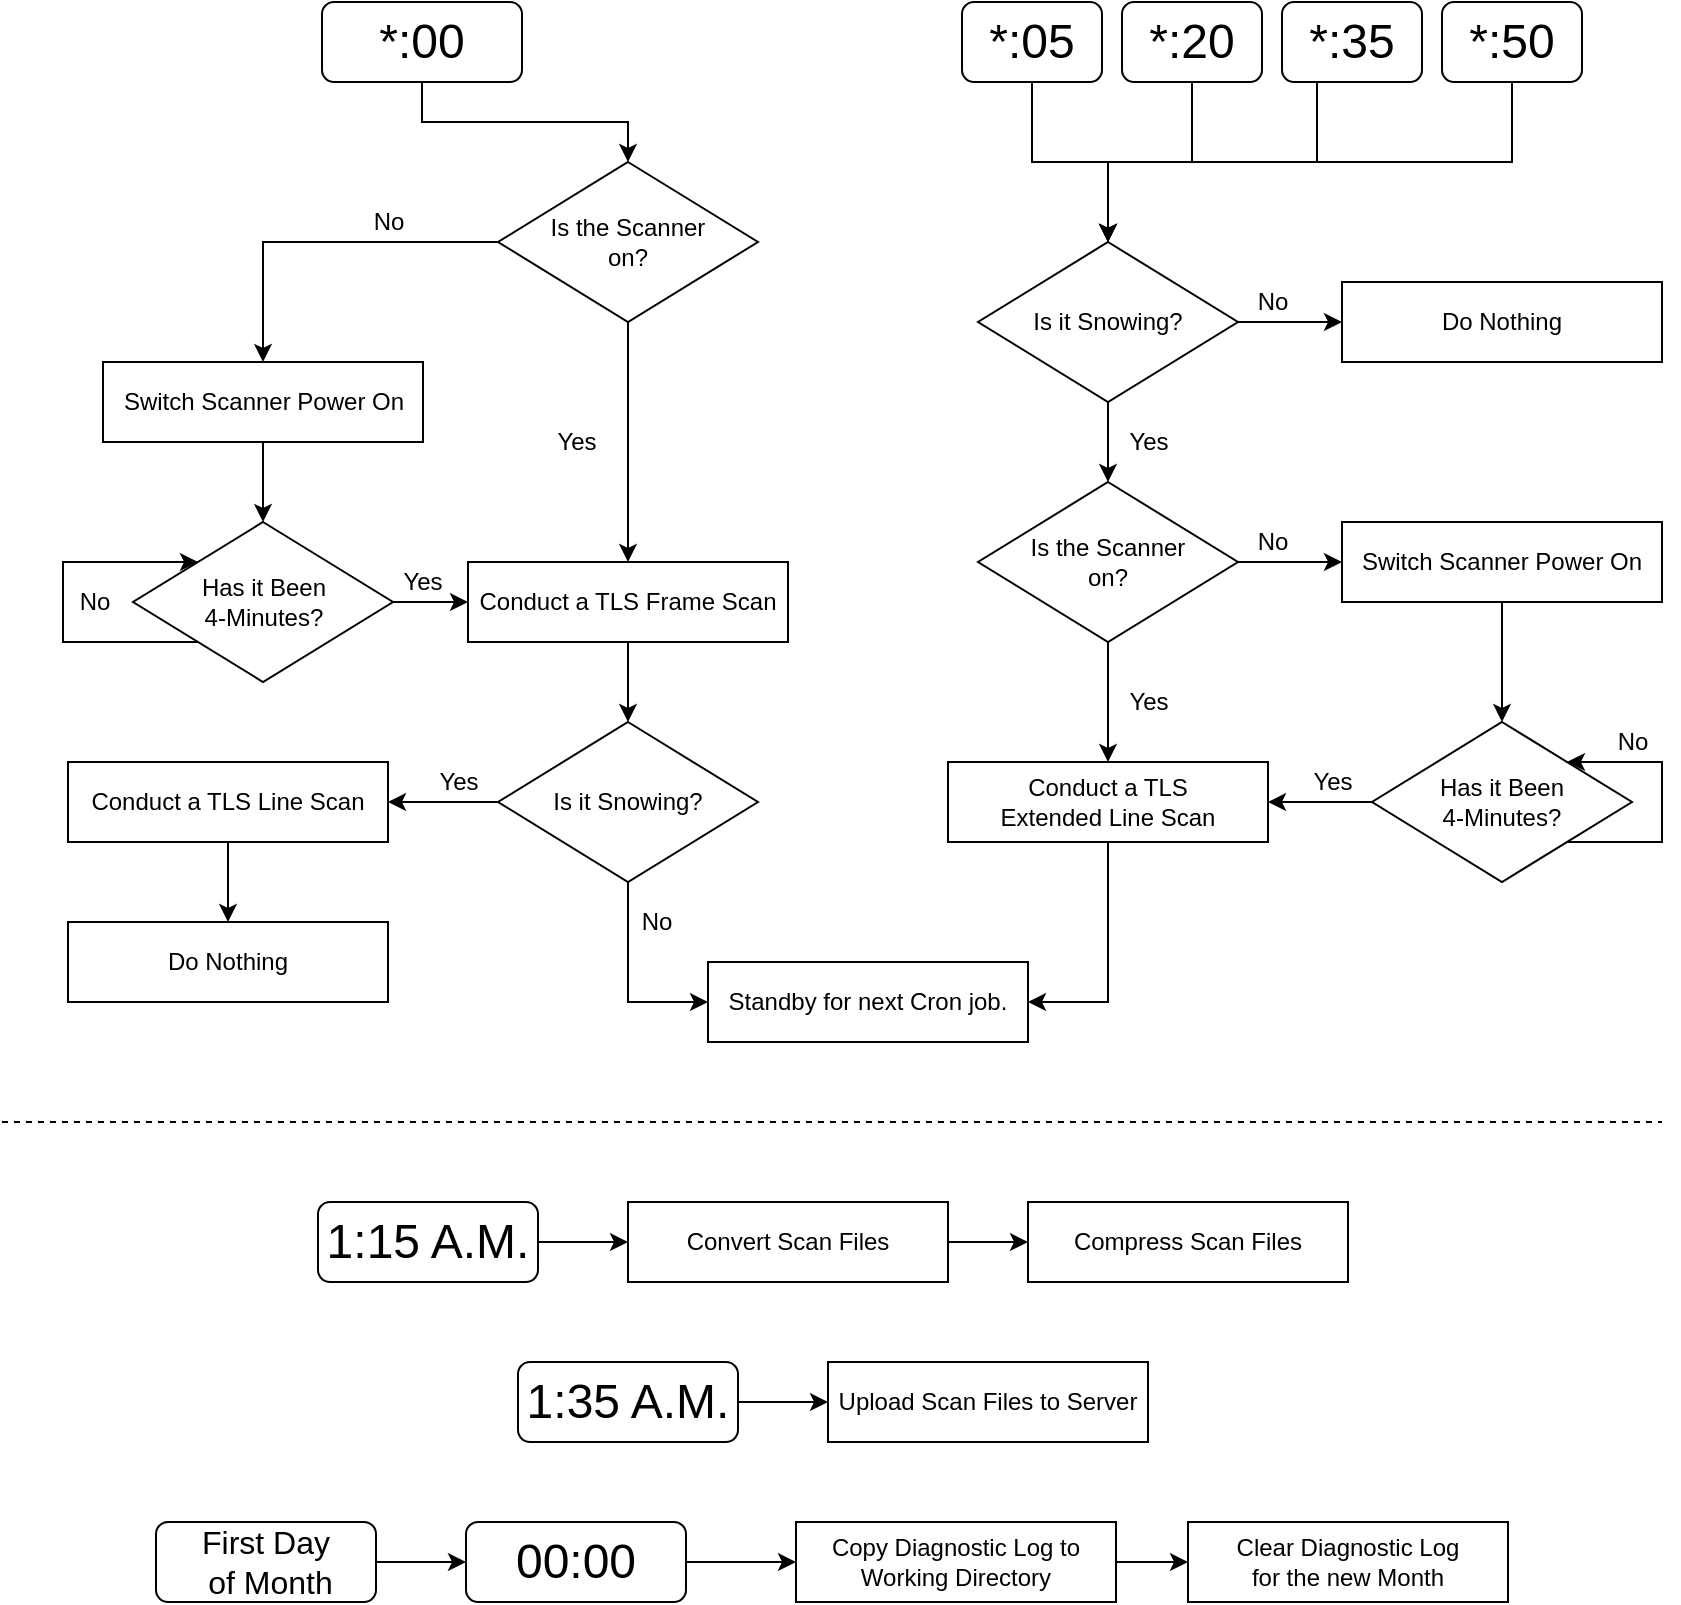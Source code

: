 <mxfile version="13.7.9" type="device"><diagram id="JXhve4u50TJ6cN_0paeC" name="Page-1"><mxGraphModel dx="1026" dy="604" grid="1" gridSize="10" guides="1" tooltips="1" connect="1" arrows="1" fold="1" page="1" pageScale="1" pageWidth="850" pageHeight="1100" math="0" shadow="0"><root><mxCell id="0"/><mxCell id="1" parent="0"/><mxCell id="2A_MfluEvFNBlBnWLSSi-3" style="edgeStyle=orthogonalEdgeStyle;rounded=0;orthogonalLoop=1;jettySize=auto;html=1;exitX=0.5;exitY=1;exitDx=0;exitDy=0;entryX=0.5;entryY=0;entryDx=0;entryDy=0;" edge="1" parent="1" source="W9MBcFnoy2ZgonDsD8il-1" target="2A_MfluEvFNBlBnWLSSi-2"><mxGeometry relative="1" as="geometry"/></mxCell><mxCell id="W9MBcFnoy2ZgonDsD8il-1" value="&lt;font style=&quot;font-size: 24px&quot;&gt;*:00&lt;/font&gt;" style="rounded=1;whiteSpace=wrap;html=1;" parent="1" vertex="1"><mxGeometry x="170" y="40" width="100" height="40" as="geometry"/></mxCell><mxCell id="2A_MfluEvFNBlBnWLSSi-5" style="edgeStyle=orthogonalEdgeStyle;rounded=0;orthogonalLoop=1;jettySize=auto;html=1;exitX=0.5;exitY=1;exitDx=0;exitDy=0;entryX=0.5;entryY=0;entryDx=0;entryDy=0;" edge="1" parent="1" source="W9MBcFnoy2ZgonDsD8il-2" target="W9MBcFnoy2ZgonDsD8il-5"><mxGeometry relative="1" as="geometry"/></mxCell><mxCell id="W9MBcFnoy2ZgonDsD8il-2" value="Switch Scanner Power On" style="rounded=0;whiteSpace=wrap;html=1;" parent="1" vertex="1"><mxGeometry x="60.5" y="220" width="160" height="40" as="geometry"/></mxCell><mxCell id="2A_MfluEvFNBlBnWLSSi-4" style="edgeStyle=orthogonalEdgeStyle;rounded=0;orthogonalLoop=1;jettySize=auto;html=1;exitX=1;exitY=0.5;exitDx=0;exitDy=0;entryX=0;entryY=0.5;entryDx=0;entryDy=0;" edge="1" parent="1" source="W9MBcFnoy2ZgonDsD8il-5" target="W9MBcFnoy2ZgonDsD8il-12"><mxGeometry relative="1" as="geometry"/></mxCell><mxCell id="W9MBcFnoy2ZgonDsD8il-5" value="Has it Been&lt;br&gt;4-Minutes?" style="rhombus;whiteSpace=wrap;html=1;" parent="1" vertex="1"><mxGeometry x="75.5" y="300" width="130" height="80" as="geometry"/></mxCell><mxCell id="W9MBcFnoy2ZgonDsD8il-9" value="No" style="text;html=1;align=center;verticalAlign=middle;resizable=0;points=[];autosize=1;" parent="1" vertex="1"><mxGeometry x="40.5" y="330" width="30" height="20" as="geometry"/></mxCell><mxCell id="W9MBcFnoy2ZgonDsD8il-10" style="edgeStyle=orthogonalEdgeStyle;rounded=0;orthogonalLoop=1;jettySize=auto;html=1;exitX=0;exitY=1;exitDx=0;exitDy=0;entryX=0;entryY=0;entryDx=0;entryDy=0;" parent="1" source="W9MBcFnoy2ZgonDsD8il-5" target="W9MBcFnoy2ZgonDsD8il-5" edge="1"><mxGeometry relative="1" as="geometry"><Array as="points"><mxPoint x="40.5" y="360"/><mxPoint x="40.5" y="320"/></Array></mxGeometry></mxCell><mxCell id="2A_MfluEvFNBlBnWLSSi-6" style="edgeStyle=orthogonalEdgeStyle;rounded=0;orthogonalLoop=1;jettySize=auto;html=1;exitX=0.5;exitY=1;exitDx=0;exitDy=0;entryX=0.5;entryY=0;entryDx=0;entryDy=0;" edge="1" parent="1" source="W9MBcFnoy2ZgonDsD8il-12" target="W9MBcFnoy2ZgonDsD8il-18"><mxGeometry relative="1" as="geometry"/></mxCell><mxCell id="W9MBcFnoy2ZgonDsD8il-12" value="Conduct a TLS Frame Scan" style="rounded=0;whiteSpace=wrap;html=1;" parent="1" vertex="1"><mxGeometry x="243" y="320" width="160" height="40" as="geometry"/></mxCell><mxCell id="W9MBcFnoy2ZgonDsD8il-14" value="Yes" style="text;html=1;align=center;verticalAlign=middle;resizable=0;points=[];autosize=1;" parent="1" vertex="1"><mxGeometry x="277" y="250" width="40" height="20" as="geometry"/></mxCell><mxCell id="W9MBcFnoy2ZgonDsD8il-125" style="edgeStyle=orthogonalEdgeStyle;rounded=0;orthogonalLoop=1;jettySize=auto;html=1;exitX=0;exitY=0.5;exitDx=0;exitDy=0;entryX=1;entryY=0.5;entryDx=0;entryDy=0;" parent="1" source="W9MBcFnoy2ZgonDsD8il-18" target="W9MBcFnoy2ZgonDsD8il-31" edge="1"><mxGeometry relative="1" as="geometry"/></mxCell><mxCell id="W9MBcFnoy2ZgonDsD8il-126" style="edgeStyle=orthogonalEdgeStyle;rounded=0;orthogonalLoop=1;jettySize=auto;html=1;exitX=0.5;exitY=1;exitDx=0;exitDy=0;entryX=0;entryY=0.5;entryDx=0;entryDy=0;" parent="1" source="W9MBcFnoy2ZgonDsD8il-18" target="W9MBcFnoy2ZgonDsD8il-20" edge="1"><mxGeometry relative="1" as="geometry"/></mxCell><mxCell id="W9MBcFnoy2ZgonDsD8il-18" value="Is it Snowing?" style="rhombus;whiteSpace=wrap;html=1;" parent="1" vertex="1"><mxGeometry x="258" y="400" width="130" height="80" as="geometry"/></mxCell><mxCell id="W9MBcFnoy2ZgonDsD8il-20" value="Standby for next Cron job." style="rounded=0;whiteSpace=wrap;html=1;" parent="1" vertex="1"><mxGeometry x="363" y="520" width="160" height="40" as="geometry"/></mxCell><mxCell id="W9MBcFnoy2ZgonDsD8il-29" value="No" style="text;html=1;align=center;verticalAlign=middle;resizable=0;points=[];autosize=1;" parent="1" vertex="1"><mxGeometry x="322" y="490" width="30" height="20" as="geometry"/></mxCell><mxCell id="W9MBcFnoy2ZgonDsD8il-35" style="edgeStyle=orthogonalEdgeStyle;rounded=0;orthogonalLoop=1;jettySize=auto;html=1;exitX=0.5;exitY=1;exitDx=0;exitDy=0;" parent="1" source="W9MBcFnoy2ZgonDsD8il-31" edge="1"><mxGeometry relative="1" as="geometry"><mxPoint x="123" y="500" as="targetPoint"/></mxGeometry></mxCell><mxCell id="W9MBcFnoy2ZgonDsD8il-31" value="Conduct a TLS Line Scan" style="rounded=0;whiteSpace=wrap;html=1;" parent="1" vertex="1"><mxGeometry x="43" y="420" width="160" height="40" as="geometry"/></mxCell><mxCell id="W9MBcFnoy2ZgonDsD8il-37" value="Yes" style="text;html=1;align=center;verticalAlign=middle;resizable=0;points=[];autosize=1;" parent="1" vertex="1"><mxGeometry x="218" y="420" width="40" height="20" as="geometry"/></mxCell><mxCell id="W9MBcFnoy2ZgonDsD8il-83" style="edgeStyle=orthogonalEdgeStyle;rounded=0;orthogonalLoop=1;jettySize=auto;html=1;exitX=0.5;exitY=1;exitDx=0;exitDy=0;entryX=0.5;entryY=0;entryDx=0;entryDy=0;" parent="1" source="W9MBcFnoy2ZgonDsD8il-41" target="W9MBcFnoy2ZgonDsD8il-49" edge="1"><mxGeometry relative="1" as="geometry"/></mxCell><mxCell id="W9MBcFnoy2ZgonDsD8il-41" value="&lt;font style=&quot;font-size: 24px&quot;&gt;*:05&lt;/font&gt;" style="rounded=1;whiteSpace=wrap;html=1;" parent="1" vertex="1"><mxGeometry x="490" y="40" width="70" height="40" as="geometry"/></mxCell><mxCell id="W9MBcFnoy2ZgonDsD8il-81" style="edgeStyle=orthogonalEdgeStyle;rounded=0;orthogonalLoop=1;jettySize=auto;html=1;exitX=0.5;exitY=1;exitDx=0;exitDy=0;entryX=0.5;entryY=0;entryDx=0;entryDy=0;" parent="1" source="W9MBcFnoy2ZgonDsD8il-42" target="W9MBcFnoy2ZgonDsD8il-49" edge="1"><mxGeometry relative="1" as="geometry"/></mxCell><mxCell id="W9MBcFnoy2ZgonDsD8il-42" value="&lt;font style=&quot;font-size: 24px&quot;&gt;*:20&lt;/font&gt;" style="rounded=1;whiteSpace=wrap;html=1;" parent="1" vertex="1"><mxGeometry x="570" y="40" width="70" height="40" as="geometry"/></mxCell><mxCell id="W9MBcFnoy2ZgonDsD8il-76" style="edgeStyle=orthogonalEdgeStyle;rounded=0;orthogonalLoop=1;jettySize=auto;html=1;exitX=0.25;exitY=1;exitDx=0;exitDy=0;entryX=0.5;entryY=0;entryDx=0;entryDy=0;" parent="1" source="W9MBcFnoy2ZgonDsD8il-43" target="W9MBcFnoy2ZgonDsD8il-49" edge="1"><mxGeometry relative="1" as="geometry"/></mxCell><mxCell id="W9MBcFnoy2ZgonDsD8il-43" value="&lt;font style=&quot;font-size: 24px&quot;&gt;*:35&lt;/font&gt;" style="rounded=1;whiteSpace=wrap;html=1;" parent="1" vertex="1"><mxGeometry x="650" y="40" width="70" height="40" as="geometry"/></mxCell><mxCell id="W9MBcFnoy2ZgonDsD8il-85" style="edgeStyle=orthogonalEdgeStyle;rounded=0;orthogonalLoop=1;jettySize=auto;html=1;exitX=0.5;exitY=1;exitDx=0;exitDy=0;entryX=0.5;entryY=0;entryDx=0;entryDy=0;" parent="1" source="W9MBcFnoy2ZgonDsD8il-44" target="W9MBcFnoy2ZgonDsD8il-49" edge="1"><mxGeometry relative="1" as="geometry"/></mxCell><mxCell id="W9MBcFnoy2ZgonDsD8il-44" value="&lt;font style=&quot;font-size: 24px&quot;&gt;*:50&lt;/font&gt;" style="rounded=1;whiteSpace=wrap;html=1;" parent="1" vertex="1"><mxGeometry x="730" y="40" width="70" height="40" as="geometry"/></mxCell><mxCell id="W9MBcFnoy2ZgonDsD8il-78" style="edgeStyle=orthogonalEdgeStyle;rounded=0;orthogonalLoop=1;jettySize=auto;html=1;exitX=0.5;exitY=1;exitDx=0;exitDy=0;entryX=0.5;entryY=0;entryDx=0;entryDy=0;" parent="1" source="W9MBcFnoy2ZgonDsD8il-49" target="W9MBcFnoy2ZgonDsD8il-54" edge="1"><mxGeometry relative="1" as="geometry"/></mxCell><mxCell id="W9MBcFnoy2ZgonDsD8il-128" style="edgeStyle=orthogonalEdgeStyle;rounded=0;orthogonalLoop=1;jettySize=auto;html=1;exitX=1;exitY=0.5;exitDx=0;exitDy=0;entryX=0;entryY=0.5;entryDx=0;entryDy=0;" parent="1" source="W9MBcFnoy2ZgonDsD8il-49" target="W9MBcFnoy2ZgonDsD8il-51" edge="1"><mxGeometry relative="1" as="geometry"/></mxCell><mxCell id="W9MBcFnoy2ZgonDsD8il-49" value="Is it Snowing?" style="rhombus;whiteSpace=wrap;html=1;" parent="1" vertex="1"><mxGeometry x="498" y="160" width="130" height="80" as="geometry"/></mxCell><mxCell id="W9MBcFnoy2ZgonDsD8il-51" value="Do Nothing" style="rounded=0;whiteSpace=wrap;html=1;" parent="1" vertex="1"><mxGeometry x="680" y="180" width="160" height="40" as="geometry"/></mxCell><mxCell id="W9MBcFnoy2ZgonDsD8il-53" value="No" style="text;html=1;align=center;verticalAlign=middle;resizable=0;points=[];autosize=1;" parent="1" vertex="1"><mxGeometry x="630" y="180" width="30" height="20" as="geometry"/></mxCell><mxCell id="W9MBcFnoy2ZgonDsD8il-99" style="edgeStyle=orthogonalEdgeStyle;rounded=0;orthogonalLoop=1;jettySize=auto;html=1;exitX=0.5;exitY=1;exitDx=0;exitDy=0;entryX=0.5;entryY=0;entryDx=0;entryDy=0;" parent="1" source="W9MBcFnoy2ZgonDsD8il-54" target="W9MBcFnoy2ZgonDsD8il-57" edge="1"><mxGeometry relative="1" as="geometry"/></mxCell><mxCell id="W9MBcFnoy2ZgonDsD8il-129" style="edgeStyle=orthogonalEdgeStyle;rounded=0;orthogonalLoop=1;jettySize=auto;html=1;exitX=1;exitY=0.5;exitDx=0;exitDy=0;entryX=0;entryY=0.5;entryDx=0;entryDy=0;" parent="1" source="W9MBcFnoy2ZgonDsD8il-54" target="W9MBcFnoy2ZgonDsD8il-60" edge="1"><mxGeometry relative="1" as="geometry"/></mxCell><mxCell id="W9MBcFnoy2ZgonDsD8il-54" value="Is the Scanner&lt;br&gt;on?" style="rhombus;whiteSpace=wrap;html=1;" parent="1" vertex="1"><mxGeometry x="498" y="280" width="130" height="80" as="geometry"/></mxCell><mxCell id="W9MBcFnoy2ZgonDsD8il-56" value="Yes" style="text;html=1;align=center;verticalAlign=middle;resizable=0;points=[];autosize=1;" parent="1" vertex="1"><mxGeometry x="563" y="250" width="40" height="20" as="geometry"/></mxCell><mxCell id="W9MBcFnoy2ZgonDsD8il-127" style="edgeStyle=orthogonalEdgeStyle;rounded=0;orthogonalLoop=1;jettySize=auto;html=1;exitX=0.5;exitY=1;exitDx=0;exitDy=0;entryX=1;entryY=0.5;entryDx=0;entryDy=0;" parent="1" source="W9MBcFnoy2ZgonDsD8il-57" target="W9MBcFnoy2ZgonDsD8il-20" edge="1"><mxGeometry relative="1" as="geometry"/></mxCell><mxCell id="W9MBcFnoy2ZgonDsD8il-57" value="Conduct a TLS &lt;br&gt;Extended Line Scan" style="rounded=0;whiteSpace=wrap;html=1;" parent="1" vertex="1"><mxGeometry x="483" y="420" width="160" height="40" as="geometry"/></mxCell><mxCell id="W9MBcFnoy2ZgonDsD8il-59" value="Yes" style="text;html=1;align=center;verticalAlign=middle;resizable=0;points=[];autosize=1;" parent="1" vertex="1"><mxGeometry x="563" y="380" width="40" height="20" as="geometry"/></mxCell><mxCell id="W9MBcFnoy2ZgonDsD8il-131" style="edgeStyle=orthogonalEdgeStyle;rounded=0;orthogonalLoop=1;jettySize=auto;html=1;exitX=0.5;exitY=1;exitDx=0;exitDy=0;entryX=0.5;entryY=0;entryDx=0;entryDy=0;" parent="1" source="W9MBcFnoy2ZgonDsD8il-60" target="W9MBcFnoy2ZgonDsD8il-63" edge="1"><mxGeometry relative="1" as="geometry"/></mxCell><mxCell id="W9MBcFnoy2ZgonDsD8il-60" value="Switch Scanner Power On" style="rounded=0;whiteSpace=wrap;html=1;" parent="1" vertex="1"><mxGeometry x="680" y="300" width="160" height="40" as="geometry"/></mxCell><mxCell id="W9MBcFnoy2ZgonDsD8il-62" value="No" style="text;html=1;align=center;verticalAlign=middle;resizable=0;points=[];autosize=1;" parent="1" vertex="1"><mxGeometry x="630" y="300" width="30" height="20" as="geometry"/></mxCell><mxCell id="W9MBcFnoy2ZgonDsD8il-130" style="edgeStyle=orthogonalEdgeStyle;rounded=0;orthogonalLoop=1;jettySize=auto;html=1;exitX=0;exitY=0.5;exitDx=0;exitDy=0;entryX=1;entryY=0.5;entryDx=0;entryDy=0;" parent="1" source="W9MBcFnoy2ZgonDsD8il-63" target="W9MBcFnoy2ZgonDsD8il-57" edge="1"><mxGeometry relative="1" as="geometry"/></mxCell><mxCell id="W9MBcFnoy2ZgonDsD8il-63" value="Has it Been&lt;br&gt;4-Minutes?" style="rhombus;whiteSpace=wrap;html=1;" parent="1" vertex="1"><mxGeometry x="695" y="400" width="130" height="80" as="geometry"/></mxCell><mxCell id="W9MBcFnoy2ZgonDsD8il-66" value="Yes" style="text;html=1;align=center;verticalAlign=middle;resizable=0;points=[];autosize=1;" parent="1" vertex="1"><mxGeometry x="655" y="420" width="40" height="20" as="geometry"/></mxCell><mxCell id="W9MBcFnoy2ZgonDsD8il-69" value="No" style="text;html=1;align=center;verticalAlign=middle;resizable=0;points=[];autosize=1;" parent="1" vertex="1"><mxGeometry x="810" y="400" width="30" height="20" as="geometry"/></mxCell><mxCell id="W9MBcFnoy2ZgonDsD8il-86" value="Do Nothing" style="rounded=0;whiteSpace=wrap;html=1;" parent="1" vertex="1"><mxGeometry x="43" y="500" width="160" height="40" as="geometry"/></mxCell><mxCell id="W9MBcFnoy2ZgonDsD8il-110" style="edgeStyle=orthogonalEdgeStyle;rounded=0;orthogonalLoop=1;jettySize=auto;html=1;exitX=1;exitY=0.5;exitDx=0;exitDy=0;entryX=0;entryY=0.5;entryDx=0;entryDy=0;" parent="1" source="W9MBcFnoy2ZgonDsD8il-105" target="W9MBcFnoy2ZgonDsD8il-108" edge="1"><mxGeometry relative="1" as="geometry"/></mxCell><mxCell id="W9MBcFnoy2ZgonDsD8il-105" value="&lt;font style=&quot;font-size: 24px&quot;&gt;1:15 A.M.&lt;/font&gt;" style="rounded=1;whiteSpace=wrap;html=1;" parent="1" vertex="1"><mxGeometry x="168" y="640" width="110" height="40" as="geometry"/></mxCell><mxCell id="W9MBcFnoy2ZgonDsD8il-113" style="edgeStyle=orthogonalEdgeStyle;rounded=0;orthogonalLoop=1;jettySize=auto;html=1;exitX=1;exitY=0.5;exitDx=0;exitDy=0;entryX=0;entryY=0.5;entryDx=0;entryDy=0;" parent="1" source="W9MBcFnoy2ZgonDsD8il-106" target="W9MBcFnoy2ZgonDsD8il-112" edge="1"><mxGeometry relative="1" as="geometry"/></mxCell><mxCell id="W9MBcFnoy2ZgonDsD8il-106" value="&lt;font style=&quot;font-size: 24px&quot;&gt;1:35 A.M.&lt;/font&gt;" style="rounded=1;whiteSpace=wrap;html=1;" parent="1" vertex="1"><mxGeometry x="268" y="720" width="110" height="40" as="geometry"/></mxCell><mxCell id="W9MBcFnoy2ZgonDsD8il-111" style="edgeStyle=orthogonalEdgeStyle;rounded=0;orthogonalLoop=1;jettySize=auto;html=1;exitX=1;exitY=0.5;exitDx=0;exitDy=0;entryX=0;entryY=0.5;entryDx=0;entryDy=0;" parent="1" source="W9MBcFnoy2ZgonDsD8il-108" target="W9MBcFnoy2ZgonDsD8il-109" edge="1"><mxGeometry relative="1" as="geometry"/></mxCell><mxCell id="W9MBcFnoy2ZgonDsD8il-108" value="Convert Scan Files" style="rounded=0;whiteSpace=wrap;html=1;" parent="1" vertex="1"><mxGeometry x="323" y="640" width="160" height="40" as="geometry"/></mxCell><mxCell id="W9MBcFnoy2ZgonDsD8il-109" value="Compress Scan Files" style="rounded=0;whiteSpace=wrap;html=1;" parent="1" vertex="1"><mxGeometry x="523" y="640" width="160" height="40" as="geometry"/></mxCell><mxCell id="W9MBcFnoy2ZgonDsD8il-112" value="Upload Scan Files to Server" style="rounded=0;whiteSpace=wrap;html=1;" parent="1" vertex="1"><mxGeometry x="423" y="720" width="160" height="40" as="geometry"/></mxCell><mxCell id="W9MBcFnoy2ZgonDsD8il-117" style="edgeStyle=orthogonalEdgeStyle;rounded=0;orthogonalLoop=1;jettySize=auto;html=1;exitX=1;exitY=0.5;exitDx=0;exitDy=0;entryX=0;entryY=0.5;entryDx=0;entryDy=0;" parent="1" source="W9MBcFnoy2ZgonDsD8il-114" target="W9MBcFnoy2ZgonDsD8il-115" edge="1"><mxGeometry relative="1" as="geometry"/></mxCell><mxCell id="W9MBcFnoy2ZgonDsD8il-114" value="&lt;font style=&quot;font-size: 16px&quot;&gt;First Day&lt;br&gt;&amp;nbsp;of Month&lt;/font&gt;" style="rounded=1;whiteSpace=wrap;html=1;" parent="1" vertex="1"><mxGeometry x="87" y="800" width="110" height="40" as="geometry"/></mxCell><mxCell id="W9MBcFnoy2ZgonDsD8il-119" style="edgeStyle=orthogonalEdgeStyle;rounded=0;orthogonalLoop=1;jettySize=auto;html=1;exitX=1;exitY=0.5;exitDx=0;exitDy=0;entryX=0;entryY=0.5;entryDx=0;entryDy=0;" parent="1" source="W9MBcFnoy2ZgonDsD8il-115" target="W9MBcFnoy2ZgonDsD8il-118" edge="1"><mxGeometry relative="1" as="geometry"/></mxCell><mxCell id="W9MBcFnoy2ZgonDsD8il-115" value="&lt;span style=&quot;font-size: 24px&quot;&gt;00:00&lt;/span&gt;" style="rounded=1;whiteSpace=wrap;html=1;" parent="1" vertex="1"><mxGeometry x="242" y="800" width="110" height="40" as="geometry"/></mxCell><mxCell id="W9MBcFnoy2ZgonDsD8il-121" style="edgeStyle=orthogonalEdgeStyle;rounded=0;orthogonalLoop=1;jettySize=auto;html=1;exitX=1;exitY=0.5;exitDx=0;exitDy=0;entryX=0;entryY=0.5;entryDx=0;entryDy=0;" parent="1" source="W9MBcFnoy2ZgonDsD8il-118" target="W9MBcFnoy2ZgonDsD8il-120" edge="1"><mxGeometry relative="1" as="geometry"/></mxCell><mxCell id="W9MBcFnoy2ZgonDsD8il-118" value="Copy Diagnostic Log to&lt;br&gt;Working Directory" style="rounded=0;whiteSpace=wrap;html=1;" parent="1" vertex="1"><mxGeometry x="407" y="800" width="160" height="40" as="geometry"/></mxCell><mxCell id="W9MBcFnoy2ZgonDsD8il-120" value="Clear Diagnostic Log &lt;br&gt;for the new Month" style="rounded=0;whiteSpace=wrap;html=1;" parent="1" vertex="1"><mxGeometry x="603" y="800" width="160" height="40" as="geometry"/></mxCell><mxCell id="W9MBcFnoy2ZgonDsD8il-123" value="" style="endArrow=none;dashed=1;html=1;" parent="1" edge="1"><mxGeometry width="50" height="50" relative="1" as="geometry"><mxPoint x="10" y="600" as="sourcePoint"/><mxPoint x="840" y="600" as="targetPoint"/></mxGeometry></mxCell><mxCell id="W9MBcFnoy2ZgonDsD8il-132" style="edgeStyle=orthogonalEdgeStyle;rounded=0;orthogonalLoop=1;jettySize=auto;html=1;exitX=1;exitY=1;exitDx=0;exitDy=0;entryX=1;entryY=0;entryDx=0;entryDy=0;" parent="1" source="W9MBcFnoy2ZgonDsD8il-63" target="W9MBcFnoy2ZgonDsD8il-63" edge="1"><mxGeometry relative="1" as="geometry"><Array as="points"><mxPoint x="840" y="460"/><mxPoint x="840" y="420"/></Array></mxGeometry></mxCell><mxCell id="2A_MfluEvFNBlBnWLSSi-7" style="edgeStyle=orthogonalEdgeStyle;rounded=0;orthogonalLoop=1;jettySize=auto;html=1;exitX=0.5;exitY=1;exitDx=0;exitDy=0;entryX=0.5;entryY=0;entryDx=0;entryDy=0;" edge="1" parent="1" source="2A_MfluEvFNBlBnWLSSi-2" target="W9MBcFnoy2ZgonDsD8il-12"><mxGeometry relative="1" as="geometry"/></mxCell><mxCell id="2A_MfluEvFNBlBnWLSSi-8" style="edgeStyle=orthogonalEdgeStyle;rounded=0;orthogonalLoop=1;jettySize=auto;html=1;exitX=0;exitY=0.5;exitDx=0;exitDy=0;entryX=0.5;entryY=0;entryDx=0;entryDy=0;" edge="1" parent="1" source="2A_MfluEvFNBlBnWLSSi-2" target="W9MBcFnoy2ZgonDsD8il-2"><mxGeometry relative="1" as="geometry"/></mxCell><mxCell id="2A_MfluEvFNBlBnWLSSi-2" value="Is the Scanner&lt;br&gt;on?" style="rhombus;whiteSpace=wrap;html=1;" vertex="1" parent="1"><mxGeometry x="258" y="120" width="130" height="80" as="geometry"/></mxCell><mxCell id="2A_MfluEvFNBlBnWLSSi-9" value="No" style="text;html=1;align=center;verticalAlign=middle;resizable=0;points=[];autosize=1;" vertex="1" parent="1"><mxGeometry x="188" y="140" width="30" height="20" as="geometry"/></mxCell><mxCell id="2A_MfluEvFNBlBnWLSSi-10" value="Yes" style="text;html=1;align=center;verticalAlign=middle;resizable=0;points=[];autosize=1;" vertex="1" parent="1"><mxGeometry x="200" y="320" width="40" height="20" as="geometry"/></mxCell></root></mxGraphModel></diagram></mxfile>